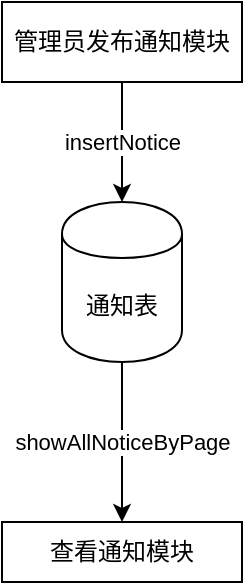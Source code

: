 <mxfile version="13.5.1" type="device"><diagram id="1067oFxtGMfDyS9zB6VU" name="Page-1"><mxGraphModel dx="1264" dy="601" grid="1" gridSize="10" guides="1" tooltips="1" connect="1" arrows="1" fold="1" page="1" pageScale="1" pageWidth="827" pageHeight="1169" math="0" shadow="0"><root><mxCell id="0"/><mxCell id="1" parent="0"/><mxCell id="IiLd0mx7cwh3jzifQ2A1-5" value="insertNotice" style="edgeStyle=orthogonalEdgeStyle;rounded=0;orthogonalLoop=1;jettySize=auto;html=1;entryX=0.5;entryY=0;entryDx=0;entryDy=0;" edge="1" parent="1" source="IiLd0mx7cwh3jzifQ2A1-1" target="IiLd0mx7cwh3jzifQ2A1-4"><mxGeometry relative="1" as="geometry"/></mxCell><mxCell id="IiLd0mx7cwh3jzifQ2A1-1" value="管理员发布通知模块" style="rounded=0;whiteSpace=wrap;html=1;" vertex="1" parent="1"><mxGeometry x="210" y="70" width="120" height="40" as="geometry"/></mxCell><mxCell id="IiLd0mx7cwh3jzifQ2A1-3" value="查看通知模块" style="rounded=0;whiteSpace=wrap;html=1;" vertex="1" parent="1"><mxGeometry x="210" y="330" width="120" height="30" as="geometry"/></mxCell><mxCell id="IiLd0mx7cwh3jzifQ2A1-6" value="showAllNoticeByPage" style="edgeStyle=orthogonalEdgeStyle;rounded=0;orthogonalLoop=1;jettySize=auto;html=1;entryX=0.5;entryY=0;entryDx=0;entryDy=0;exitX=0.5;exitY=1;exitDx=0;exitDy=0;" edge="1" parent="1" source="IiLd0mx7cwh3jzifQ2A1-4" target="IiLd0mx7cwh3jzifQ2A1-3"><mxGeometry relative="1" as="geometry"/></mxCell><mxCell id="IiLd0mx7cwh3jzifQ2A1-4" value="通知表" style="shape=cylinder;whiteSpace=wrap;html=1;boundedLbl=1;backgroundOutline=1;" vertex="1" parent="1"><mxGeometry x="240" y="170" width="60" height="80" as="geometry"/></mxCell></root></mxGraphModel></diagram></mxfile>